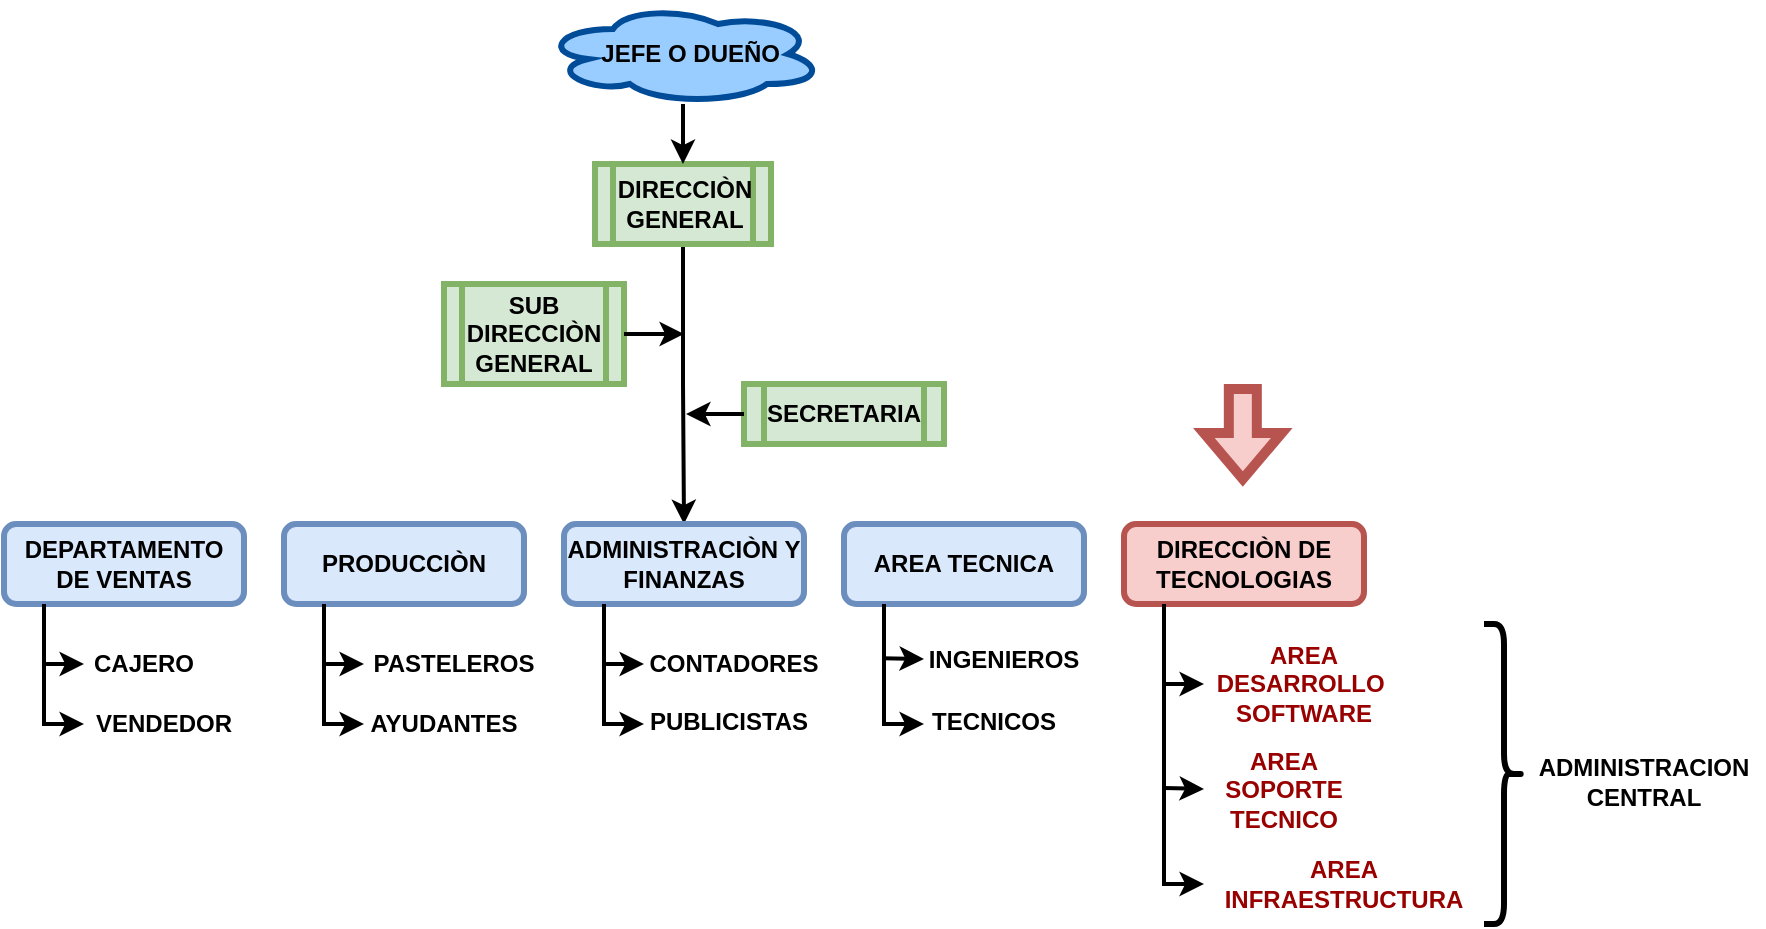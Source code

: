 <mxfile version="15.7.3" type="github">
  <diagram id="u-EyOmA1ZWcnquUBd4Km" name="Página-1">
    <mxGraphModel dx="1021" dy="567" grid="1" gridSize="10" guides="1" tooltips="1" connect="1" arrows="1" fold="1" page="1" pageScale="1" pageWidth="980" pageHeight="690" math="0" shadow="0">
      <root>
        <mxCell id="0" />
        <mxCell id="1" parent="0" />
        <mxCell id="kz0E-9WrpfG-92MELIeu-5" style="edgeStyle=orthogonalEdgeStyle;rounded=0;orthogonalLoop=1;jettySize=auto;html=1;exitX=0.5;exitY=1;exitDx=0;exitDy=0;entryX=0.5;entryY=0;entryDx=0;entryDy=0;fontSize=12;strokeWidth=2;" edge="1" parent="1" source="XkvzrvtjhHhNQcdyU6xH-3" target="XkvzrvtjhHhNQcdyU6xH-10">
          <mxGeometry relative="1" as="geometry" />
        </mxCell>
        <mxCell id="XkvzrvtjhHhNQcdyU6xH-3" value="&lt;font style=&quot;vertical-align: inherit; font-size: 12px;&quot;&gt;&lt;font style=&quot;vertical-align: inherit; font-size: 12px;&quot;&gt;DIRECCIÒN GENERAL&lt;/font&gt;&lt;/font&gt;" style="shape=process;whiteSpace=wrap;html=1;backgroundOutline=1;fontStyle=1;fontSize=12;fillColor=#d5e8d4;strokeColor=#82b366;strokeWidth=3;" parent="1" vertex="1">
          <mxGeometry x="345.5" y="110" width="88" height="40" as="geometry" />
        </mxCell>
        <mxCell id="kz0E-9WrpfG-92MELIeu-2" style="edgeStyle=orthogonalEdgeStyle;rounded=0;orthogonalLoop=1;jettySize=auto;html=1;entryX=0.5;entryY=0;entryDx=0;entryDy=0;fontSize=12;strokeWidth=2;" edge="1" parent="1" source="XkvzrvtjhHhNQcdyU6xH-4" target="XkvzrvtjhHhNQcdyU6xH-3">
          <mxGeometry relative="1" as="geometry" />
        </mxCell>
        <mxCell id="XkvzrvtjhHhNQcdyU6xH-4" value="&lt;font style=&quot;vertical-align: inherit&quot;&gt;&lt;font style=&quot;vertical-align: inherit&quot;&gt;&lt;font style=&quot;vertical-align: inherit&quot;&gt;&lt;font style=&quot;vertical-align: inherit&quot;&gt;&lt;font style=&quot;vertical-align: inherit&quot;&gt;&lt;font style=&quot;vertical-align: inherit&quot;&gt;&lt;b&gt;&amp;nbsp; JEFE O DUEÑO&lt;/b&gt;&lt;/font&gt;&lt;/font&gt;&lt;/font&gt;&lt;/font&gt;&lt;/font&gt;&lt;/font&gt;" style="ellipse;shape=cloud;whiteSpace=wrap;html=1;strokeColor=#004C99;strokeWidth=3;fillColor=#99CCFF;" parent="1" vertex="1">
          <mxGeometry x="319.5" y="30" width="140" height="50" as="geometry" />
        </mxCell>
        <mxCell id="XkvzrvtjhHhNQcdyU6xH-5" value="&lt;font style=&quot;vertical-align: inherit; font-size: 12px;&quot;&gt;&lt;font style=&quot;vertical-align: inherit; font-size: 12px;&quot;&gt;&lt;font style=&quot;vertical-align: inherit; font-size: 12px;&quot;&gt;&lt;font style=&quot;vertical-align: inherit; font-size: 12px;&quot;&gt;SUB DIRECCIÒN GENERAL&lt;/font&gt;&lt;/font&gt;&lt;/font&gt;&lt;/font&gt;" style="shape=process;whiteSpace=wrap;html=1;backgroundOutline=1;fontStyle=1;fontSize=12;fillColor=#d5e8d4;strokeColor=#82b366;strokeWidth=3;" parent="1" vertex="1">
          <mxGeometry x="270" y="170" width="90" height="50" as="geometry" />
        </mxCell>
        <mxCell id="XkvzrvtjhHhNQcdyU6xH-6" value="&lt;font style=&quot;vertical-align: inherit; font-size: 12px;&quot;&gt;&lt;font style=&quot;vertical-align: inherit; font-size: 12px;&quot;&gt;SECRETARIA&lt;/font&gt;&lt;/font&gt;" style="shape=process;whiteSpace=wrap;html=1;backgroundOutline=1;fontStyle=1;fontSize=12;fillColor=#d5e8d4;strokeColor=#82b366;strokeWidth=3;" parent="1" vertex="1">
          <mxGeometry x="420" y="220" width="100" height="30" as="geometry" />
        </mxCell>
        <mxCell id="XkvzrvtjhHhNQcdyU6xH-7" value="&lt;font style=&quot;vertical-align: inherit; font-size: 12px;&quot;&gt;&lt;font style=&quot;vertical-align: inherit; font-size: 12px;&quot;&gt;DEPARTAMENTO DE VENTAS&lt;/font&gt;&lt;/font&gt;" style="rounded=1;whiteSpace=wrap;html=1;fontStyle=1;fontSize=12;fillColor=#dae8fc;strokeColor=#6c8ebf;strokeWidth=3;" parent="1" vertex="1">
          <mxGeometry x="50" y="290" width="120" height="40" as="geometry" />
        </mxCell>
        <mxCell id="XkvzrvtjhHhNQcdyU6xH-9" value="&lt;font style=&quot;vertical-align: inherit ; font-size: 12px&quot;&gt;&lt;font style=&quot;vertical-align: inherit ; font-size: 12px&quot;&gt;PRODUCCIÒN&lt;/font&gt;&lt;/font&gt;" style="rounded=1;whiteSpace=wrap;html=1;fontStyle=1;fontSize=12;fillColor=#dae8fc;strokeColor=#6c8ebf;strokeWidth=3;" parent="1" vertex="1">
          <mxGeometry x="190" y="290" width="120" height="40" as="geometry" />
        </mxCell>
        <mxCell id="XkvzrvtjhHhNQcdyU6xH-10" value="&lt;font style=&quot;vertical-align: inherit; font-size: 12px;&quot;&gt;&lt;font style=&quot;vertical-align: inherit; font-size: 12px;&quot;&gt;ADMINISTRACIÒN Y FINANZAS&lt;/font&gt;&lt;/font&gt;" style="rounded=1;whiteSpace=wrap;html=1;fontStyle=1;fontSize=12;fillColor=#dae8fc;strokeColor=#6c8ebf;strokeWidth=3;" parent="1" vertex="1">
          <mxGeometry x="330" y="290" width="120" height="40" as="geometry" />
        </mxCell>
        <mxCell id="XkvzrvtjhHhNQcdyU6xH-11" value="&lt;font style=&quot;vertical-align: inherit; font-size: 12px;&quot;&gt;&lt;font style=&quot;vertical-align: inherit; font-size: 12px;&quot;&gt;AREA TECNICA&lt;/font&gt;&lt;/font&gt;" style="rounded=1;whiteSpace=wrap;html=1;fontStyle=1;fontSize=12;fillColor=#dae8fc;strokeColor=#6c8ebf;strokeWidth=3;" parent="1" vertex="1">
          <mxGeometry x="470" y="290" width="120" height="40" as="geometry" />
        </mxCell>
        <mxCell id="XkvzrvtjhHhNQcdyU6xH-12" value="&lt;font style=&quot;vertical-align: inherit; font-size: 12px;&quot;&gt;&lt;font style=&quot;vertical-align: inherit; font-size: 12px;&quot;&gt;DIRECCIÒN DE TECNOLOGIAS&lt;/font&gt;&lt;/font&gt;" style="rounded=1;whiteSpace=wrap;html=1;fontStyle=1;fontSize=12;fillColor=#f8cecc;strokeColor=#b85450;strokeWidth=3;" parent="1" vertex="1">
          <mxGeometry x="610" y="290" width="120" height="40" as="geometry" />
        </mxCell>
        <mxCell id="XkvzrvtjhHhNQcdyU6xH-13" value="" style="endArrow=classic;html=1;rounded=0;fontSize=12;entryX=0;entryY=0.5;entryDx=0;entryDy=0;strokeWidth=2;" parent="1" target="XkvzrvtjhHhNQcdyU6xH-17" edge="1">
          <mxGeometry width="50" height="50" relative="1" as="geometry">
            <mxPoint x="70" y="330" as="sourcePoint" />
            <mxPoint x="70" y="410" as="targetPoint" />
            <Array as="points">
              <mxPoint x="70" y="390" />
            </Array>
          </mxGeometry>
        </mxCell>
        <mxCell id="XkvzrvtjhHhNQcdyU6xH-14" value="CONTADORES" style="text;html=1;strokeColor=none;fillColor=none;align=center;verticalAlign=middle;whiteSpace=wrap;rounded=0;fontSize=12;fontStyle=1" parent="1" vertex="1">
          <mxGeometry x="370" y="345" width="90" height="30" as="geometry" />
        </mxCell>
        <mxCell id="XkvzrvtjhHhNQcdyU6xH-15" value="PUBLICISTAS" style="text;html=1;strokeColor=none;fillColor=none;align=center;verticalAlign=middle;whiteSpace=wrap;rounded=0;fontSize=12;fontStyle=1" parent="1" vertex="1">
          <mxGeometry x="370" y="373.75" width="85" height="30" as="geometry" />
        </mxCell>
        <mxCell id="XkvzrvtjhHhNQcdyU6xH-16" value="CAJERO" style="text;html=1;strokeColor=none;fillColor=none;align=center;verticalAlign=middle;whiteSpace=wrap;rounded=0;fontSize=12;fontStyle=1" parent="1" vertex="1">
          <mxGeometry x="90" y="345" width="60" height="30" as="geometry" />
        </mxCell>
        <mxCell id="XkvzrvtjhHhNQcdyU6xH-17" value="VENDEDOR" style="text;html=1;strokeColor=none;fillColor=none;align=center;verticalAlign=middle;whiteSpace=wrap;rounded=0;fontSize=12;fontStyle=1" parent="1" vertex="1">
          <mxGeometry x="90" y="372.5" width="80" height="35" as="geometry" />
        </mxCell>
        <mxCell id="XkvzrvtjhHhNQcdyU6xH-18" value="" style="endArrow=classic;html=1;rounded=0;fontSize=12;entryX=0;entryY=0.5;entryDx=0;entryDy=0;strokeWidth=2;" parent="1" target="XkvzrvtjhHhNQcdyU6xH-16" edge="1">
          <mxGeometry width="50" height="50" relative="1" as="geometry">
            <mxPoint x="70" y="360" as="sourcePoint" />
            <mxPoint x="120" y="310" as="targetPoint" />
          </mxGeometry>
        </mxCell>
        <mxCell id="XkvzrvtjhHhNQcdyU6xH-22" value="" style="endArrow=classic;html=1;rounded=0;fontSize=12;entryX=0;entryY=0.5;entryDx=0;entryDy=0;strokeWidth=2;" parent="1" edge="1">
          <mxGeometry width="50" height="50" relative="1" as="geometry">
            <mxPoint x="210" y="330" as="sourcePoint" />
            <mxPoint x="230" y="390" as="targetPoint" />
            <Array as="points">
              <mxPoint x="210" y="390" />
            </Array>
          </mxGeometry>
        </mxCell>
        <mxCell id="XkvzrvtjhHhNQcdyU6xH-23" value="" style="endArrow=classic;html=1;rounded=0;fontSize=12;entryX=0;entryY=0.5;entryDx=0;entryDy=0;strokeWidth=2;" parent="1" edge="1">
          <mxGeometry width="50" height="50" relative="1" as="geometry">
            <mxPoint x="350" y="330" as="sourcePoint" />
            <mxPoint x="370" y="390" as="targetPoint" />
            <Array as="points">
              <mxPoint x="350" y="390" />
            </Array>
          </mxGeometry>
        </mxCell>
        <mxCell id="XkvzrvtjhHhNQcdyU6xH-24" value="" style="endArrow=classic;html=1;rounded=0;fontSize=12;entryX=0;entryY=0.5;entryDx=0;entryDy=0;strokeWidth=2;" parent="1" edge="1">
          <mxGeometry width="50" height="50" relative="1" as="geometry">
            <mxPoint x="490" y="330" as="sourcePoint" />
            <mxPoint x="510" y="390" as="targetPoint" />
            <Array as="points">
              <mxPoint x="490" y="390" />
            </Array>
          </mxGeometry>
        </mxCell>
        <mxCell id="XkvzrvtjhHhNQcdyU6xH-26" value="" style="endArrow=classic;html=1;rounded=0;fontSize=12;entryX=0;entryY=0.5;entryDx=0;entryDy=0;fontStyle=1;strokeWidth=2;" parent="1" target="XkvzrvtjhHhNQcdyU6xH-27" edge="1">
          <mxGeometry width="50" height="50" relative="1" as="geometry">
            <mxPoint x="210" y="360" as="sourcePoint" />
            <mxPoint x="235" y="359.5" as="targetPoint" />
            <Array as="points">
              <mxPoint x="230" y="360" />
            </Array>
          </mxGeometry>
        </mxCell>
        <mxCell id="XkvzrvtjhHhNQcdyU6xH-27" value="PASTELEROS" style="text;html=1;strokeColor=none;fillColor=none;align=center;verticalAlign=middle;whiteSpace=wrap;rounded=0;fontSize=12;fontStyle=1" parent="1" vertex="1">
          <mxGeometry x="230" y="345" width="90" height="30" as="geometry" />
        </mxCell>
        <mxCell id="XkvzrvtjhHhNQcdyU6xH-28" value="AYUDANTES" style="text;html=1;strokeColor=none;fillColor=none;align=center;verticalAlign=middle;whiteSpace=wrap;rounded=0;fontSize=12;fontStyle=1" parent="1" vertex="1">
          <mxGeometry x="230" y="373.75" width="80" height="32.5" as="geometry" />
        </mxCell>
        <mxCell id="XkvzrvtjhHhNQcdyU6xH-29" value="" style="endArrow=classic;html=1;rounded=0;fontSize=12;entryX=0;entryY=0.5;entryDx=0;entryDy=0;strokeWidth=2;" parent="1" target="XkvzrvtjhHhNQcdyU6xH-14" edge="1">
          <mxGeometry width="50" height="50" relative="1" as="geometry">
            <mxPoint x="350" y="360" as="sourcePoint" />
            <mxPoint x="370" y="360" as="targetPoint" />
            <Array as="points">
              <mxPoint x="350" y="360" />
            </Array>
          </mxGeometry>
        </mxCell>
        <mxCell id="XkvzrvtjhHhNQcdyU6xH-30" value="INGENIEROS" style="text;html=1;strokeColor=none;fillColor=none;align=center;verticalAlign=middle;whiteSpace=wrap;rounded=0;fontSize=12;fontStyle=1" parent="1" vertex="1">
          <mxGeometry x="510" y="342.5" width="80" height="30" as="geometry" />
        </mxCell>
        <mxCell id="XkvzrvtjhHhNQcdyU6xH-31" value="TECNICOS" style="text;html=1;strokeColor=none;fillColor=none;align=center;verticalAlign=middle;whiteSpace=wrap;rounded=0;fontSize=12;fontStyle=1" parent="1" vertex="1">
          <mxGeometry x="510" y="373.75" width="70" height="30" as="geometry" />
        </mxCell>
        <mxCell id="XkvzrvtjhHhNQcdyU6xH-32" value="" style="endArrow=classic;html=1;rounded=0;fontSize=12;entryX=0;entryY=0.5;entryDx=0;entryDy=0;strokeWidth=2;" parent="1" target="XkvzrvtjhHhNQcdyU6xH-30" edge="1">
          <mxGeometry width="50" height="50" relative="1" as="geometry">
            <mxPoint x="489" y="357.16" as="sourcePoint" />
            <mxPoint x="520" y="357.16" as="targetPoint" />
          </mxGeometry>
        </mxCell>
        <mxCell id="XkvzrvtjhHhNQcdyU6xH-33" value="" style="endArrow=classic;html=1;rounded=0;fontSize=12;exitX=0;exitY=0.5;exitDx=0;exitDy=0;strokeWidth=2;" parent="1" edge="1" source="XkvzrvtjhHhNQcdyU6xH-6">
          <mxGeometry width="50" height="50" relative="1" as="geometry">
            <mxPoint x="360" y="260" as="sourcePoint" />
            <mxPoint x="391" y="235" as="targetPoint" />
          </mxGeometry>
        </mxCell>
        <mxCell id="kz0E-9WrpfG-92MELIeu-6" value="" style="endArrow=classic;html=1;rounded=0;fontSize=12;exitX=1;exitY=0.5;exitDx=0;exitDy=0;strokeWidth=2;" edge="1" parent="1" source="XkvzrvtjhHhNQcdyU6xH-5">
          <mxGeometry width="50" height="50" relative="1" as="geometry">
            <mxPoint x="370" y="194.5" as="sourcePoint" />
            <mxPoint x="390" y="195" as="targetPoint" />
          </mxGeometry>
        </mxCell>
        <mxCell id="kz0E-9WrpfG-92MELIeu-7" value="" style="endArrow=classic;html=1;rounded=0;fontSize=12;entryX=0;entryY=0.5;entryDx=0;entryDy=0;strokeWidth=2;" edge="1" parent="1" target="kz0E-9WrpfG-92MELIeu-8">
          <mxGeometry width="50" height="50" relative="1" as="geometry">
            <mxPoint x="630" y="370" as="sourcePoint" />
            <mxPoint x="661" y="372.5" as="targetPoint" />
          </mxGeometry>
        </mxCell>
        <mxCell id="kz0E-9WrpfG-92MELIeu-8" value="&lt;font color=&quot;#990000&quot;&gt;AREA DESARROLLO&amp;nbsp; SOFTWARE&lt;/font&gt;" style="text;html=1;strokeColor=none;fillColor=none;align=center;verticalAlign=middle;whiteSpace=wrap;rounded=0;fontSize=12;fontStyle=1" vertex="1" parent="1">
          <mxGeometry x="650" y="342.5" width="100" height="55" as="geometry" />
        </mxCell>
        <mxCell id="kz0E-9WrpfG-92MELIeu-9" value="&lt;font color=&quot;#990000&quot;&gt;AREA SOPORTE TECNICO&lt;/font&gt;" style="text;html=1;strokeColor=none;fillColor=none;align=center;verticalAlign=middle;whiteSpace=wrap;rounded=0;fontSize=12;fontStyle=1" vertex="1" parent="1">
          <mxGeometry x="650" y="397.5" width="80" height="50" as="geometry" />
        </mxCell>
        <mxCell id="kz0E-9WrpfG-92MELIeu-10" value="&lt;font color=&quot;#990000&quot;&gt;AREA INFRAESTRUCTURA&lt;/font&gt;" style="text;html=1;strokeColor=none;fillColor=none;align=center;verticalAlign=middle;whiteSpace=wrap;rounded=0;fontSize=12;fontStyle=1" vertex="1" parent="1">
          <mxGeometry x="650" y="450" width="140" height="40" as="geometry" />
        </mxCell>
        <mxCell id="kz0E-9WrpfG-92MELIeu-11" value="" style="endArrow=classic;html=1;rounded=0;fontSize=12;entryX=0;entryY=0.5;entryDx=0;entryDy=0;strokeWidth=2;" edge="1" parent="1" target="kz0E-9WrpfG-92MELIeu-10">
          <mxGeometry width="50" height="50" relative="1" as="geometry">
            <mxPoint x="630" y="330" as="sourcePoint" />
            <mxPoint x="640" y="510" as="targetPoint" />
            <Array as="points">
              <mxPoint x="630" y="470" />
            </Array>
          </mxGeometry>
        </mxCell>
        <mxCell id="kz0E-9WrpfG-92MELIeu-14" value="" style="endArrow=classic;html=1;rounded=0;fontSize=12;entryX=0;entryY=0.5;entryDx=0;entryDy=0;strokeWidth=2;" edge="1" parent="1" target="kz0E-9WrpfG-92MELIeu-9">
          <mxGeometry width="50" height="50" relative="1" as="geometry">
            <mxPoint x="630" y="422" as="sourcePoint" />
            <mxPoint x="661" y="422" as="targetPoint" />
          </mxGeometry>
        </mxCell>
        <mxCell id="kz0E-9WrpfG-92MELIeu-16" value="" style="shape=curlyBracket;whiteSpace=wrap;html=1;rounded=1;flipH=1;fontSize=12;strokeWidth=3;" vertex="1" parent="1">
          <mxGeometry x="790" y="340" width="20" height="150" as="geometry" />
        </mxCell>
        <mxCell id="kz0E-9WrpfG-92MELIeu-17" value="ADMINISTRACION CENTRAL" style="text;html=1;strokeColor=none;fillColor=none;align=center;verticalAlign=middle;whiteSpace=wrap;rounded=0;fontSize=12;fontStyle=1" vertex="1" parent="1">
          <mxGeometry x="810" y="403.75" width="120" height="30" as="geometry" />
        </mxCell>
        <mxCell id="kz0E-9WrpfG-92MELIeu-18" value="" style="shape=flexArrow;endArrow=classic;html=1;rounded=0;fontSize=12;fontColor=#990000;strokeWidth=5;fillColor=#f8cecc;strokeColor=#b85450;" edge="1" parent="1">
          <mxGeometry width="50" height="50" relative="1" as="geometry">
            <mxPoint x="669.41" y="220" as="sourcePoint" />
            <mxPoint x="669.41" y="270" as="targetPoint" />
          </mxGeometry>
        </mxCell>
      </root>
    </mxGraphModel>
  </diagram>
</mxfile>
